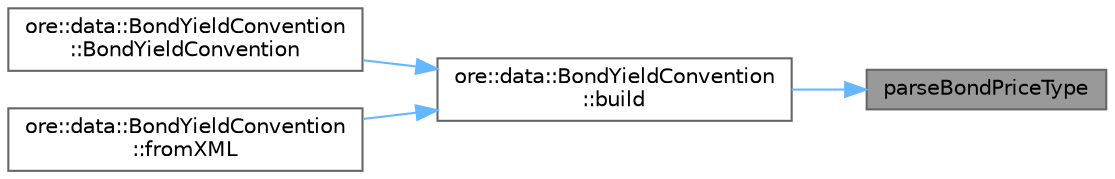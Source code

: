 digraph "parseBondPriceType"
{
 // INTERACTIVE_SVG=YES
 // LATEX_PDF_SIZE
  bgcolor="transparent";
  edge [fontname=Helvetica,fontsize=10,labelfontname=Helvetica,labelfontsize=10];
  node [fontname=Helvetica,fontsize=10,shape=box,height=0.2,width=0.4];
  rankdir="RL";
  Node1 [label="parseBondPriceType",height=0.2,width=0.4,color="gray40", fillcolor="grey60", style="filled", fontcolor="black",tooltip="Convert text to QuantLib::Bond::Price::Type."];
  Node1 -> Node2 [dir="back",color="steelblue1",style="solid"];
  Node2 [label="ore::data::BondYieldConvention\l::build",height=0.2,width=0.4,color="grey40", fillcolor="white", style="filled",URL="$classore_1_1data_1_1_bond_yield_convention.html#a9169b2d8ee8001dbb250c4ce2c26818c",tooltip=" "];
  Node2 -> Node3 [dir="back",color="steelblue1",style="solid"];
  Node3 [label="ore::data::BondYieldConvention\l::BondYieldConvention",height=0.2,width=0.4,color="grey40", fillcolor="white", style="filled",URL="$classore_1_1data_1_1_bond_yield_convention.html#a4d022af3dc025dd9857be12e6f1a223c",tooltip="Detailed constructor."];
  Node2 -> Node4 [dir="back",color="steelblue1",style="solid"];
  Node4 [label="ore::data::BondYieldConvention\l::fromXML",height=0.2,width=0.4,color="grey40", fillcolor="white", style="filled",URL="$classore_1_1data_1_1_bond_yield_convention.html#a7741ae0fc924943de5bfe02928262eb7",tooltip=" "];
}
